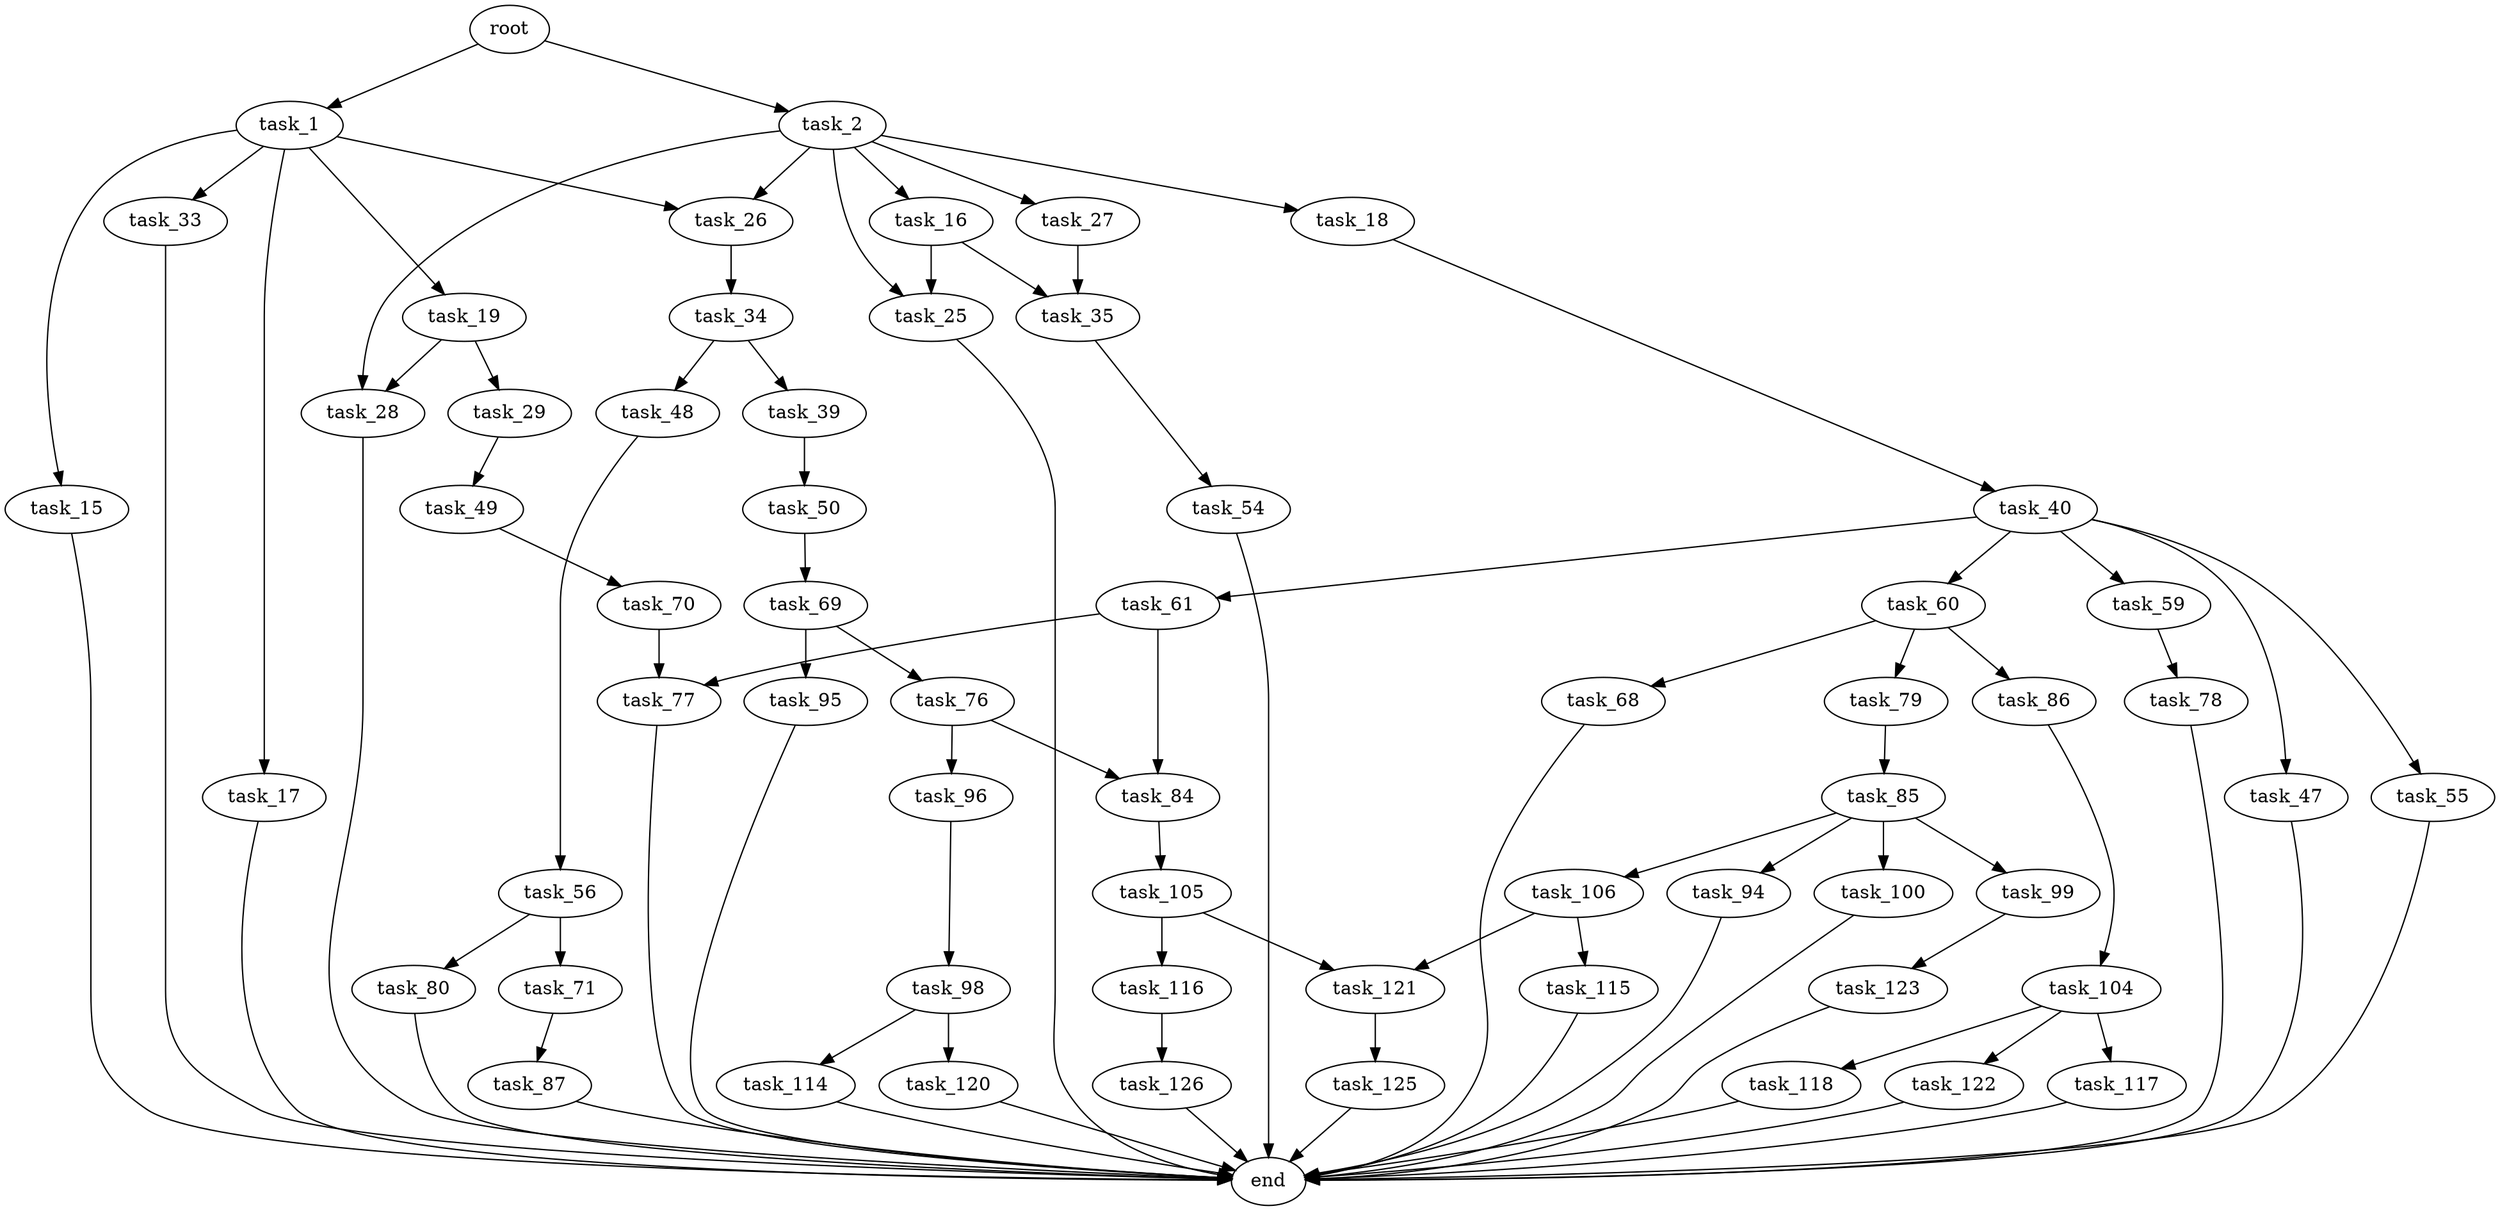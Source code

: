 digraph G {
  root [size="0.000000"];
  task_1 [size="368293445632.000000"];
  task_2 [size="28991029248.000000"];
  task_15 [size="7294617534.000000"];
  task_16 [size="231928233984.000000"];
  task_17 [size="8589934592.000000"];
  task_18 [size="68719476736.000000"];
  task_19 [size="8589934592.000000"];
  task_25 [size="8589934592.000000"];
  task_26 [size="1285519324089.000000"];
  task_27 [size="134217728000.000000"];
  task_28 [size="782757789696.000000"];
  task_29 [size="560588490.000000"];
  task_33 [size="103978712019.000000"];
  task_34 [size="28991029248.000000"];
  task_35 [size="782757789696.000000"];
  task_39 [size="231928233984.000000"];
  task_40 [size="135871348028.000000"];
  task_47 [size="27340291354.000000"];
  task_48 [size="20477306727.000000"];
  task_49 [size="134217728000.000000"];
  task_50 [size="404106110895.000000"];
  task_54 [size="22459538952.000000"];
  task_55 [size="42487626304.000000"];
  task_56 [size="20078410228.000000"];
  task_59 [size="8589934592.000000"];
  task_60 [size="462680333743.000000"];
  task_61 [size="5571513799.000000"];
  task_68 [size="10419957254.000000"];
  task_69 [size="29056751828.000000"];
  task_70 [size="134217728000.000000"];
  task_71 [size="368293445632.000000"];
  task_76 [size="867753822.000000"];
  task_77 [size="12310240107.000000"];
  task_78 [size="143786601965.000000"];
  task_79 [size="549755813888.000000"];
  task_80 [size="34381618917.000000"];
  task_84 [size="4823177751.000000"];
  task_85 [size="782757789696.000000"];
  task_86 [size="549755813888.000000"];
  task_87 [size="8589934592.000000"];
  task_94 [size="134217728000.000000"];
  task_95 [size="549755813888.000000"];
  task_96 [size="134217728000.000000"];
  task_98 [size="28991029248.000000"];
  task_99 [size="4436776981.000000"];
  task_100 [size="18296499327.000000"];
  task_104 [size="502159598.000000"];
  task_105 [size="1294695652.000000"];
  task_106 [size="3462439984.000000"];
  task_114 [size="43187509456.000000"];
  task_115 [size="73830883905.000000"];
  task_116 [size="1924934397.000000"];
  task_117 [size="4556974070.000000"];
  task_118 [size="22932889938.000000"];
  task_120 [size="17584714095.000000"];
  task_121 [size="160766729842.000000"];
  task_122 [size="231928233984.000000"];
  task_123 [size="40874548753.000000"];
  task_125 [size="8589934592.000000"];
  task_126 [size="10929189294.000000"];
  end [size="0.000000"];

  root -> task_1 [size="1.000000"];
  root -> task_2 [size="1.000000"];
  task_1 -> task_15 [size="411041792.000000"];
  task_1 -> task_17 [size="411041792.000000"];
  task_1 -> task_19 [size="411041792.000000"];
  task_1 -> task_26 [size="411041792.000000"];
  task_1 -> task_33 [size="411041792.000000"];
  task_2 -> task_16 [size="75497472.000000"];
  task_2 -> task_18 [size="75497472.000000"];
  task_2 -> task_25 [size="75497472.000000"];
  task_2 -> task_26 [size="75497472.000000"];
  task_2 -> task_27 [size="75497472.000000"];
  task_2 -> task_28 [size="75497472.000000"];
  task_15 -> end [size="1.000000"];
  task_16 -> task_25 [size="301989888.000000"];
  task_16 -> task_35 [size="301989888.000000"];
  task_17 -> end [size="1.000000"];
  task_18 -> task_40 [size="134217728.000000"];
  task_19 -> task_28 [size="33554432.000000"];
  task_19 -> task_29 [size="33554432.000000"];
  task_25 -> end [size="1.000000"];
  task_26 -> task_34 [size="838860800.000000"];
  task_27 -> task_35 [size="209715200.000000"];
  task_28 -> end [size="1.000000"];
  task_29 -> task_49 [size="33554432.000000"];
  task_33 -> end [size="1.000000"];
  task_34 -> task_39 [size="75497472.000000"];
  task_34 -> task_48 [size="75497472.000000"];
  task_35 -> task_54 [size="679477248.000000"];
  task_39 -> task_50 [size="301989888.000000"];
  task_40 -> task_47 [size="209715200.000000"];
  task_40 -> task_55 [size="209715200.000000"];
  task_40 -> task_59 [size="209715200.000000"];
  task_40 -> task_60 [size="209715200.000000"];
  task_40 -> task_61 [size="209715200.000000"];
  task_47 -> end [size="1.000000"];
  task_48 -> task_56 [size="33554432.000000"];
  task_49 -> task_70 [size="209715200.000000"];
  task_50 -> task_69 [size="411041792.000000"];
  task_54 -> end [size="1.000000"];
  task_55 -> end [size="1.000000"];
  task_56 -> task_71 [size="536870912.000000"];
  task_56 -> task_80 [size="536870912.000000"];
  task_59 -> task_78 [size="33554432.000000"];
  task_60 -> task_68 [size="301989888.000000"];
  task_60 -> task_79 [size="301989888.000000"];
  task_60 -> task_86 [size="301989888.000000"];
  task_61 -> task_77 [size="536870912.000000"];
  task_61 -> task_84 [size="536870912.000000"];
  task_68 -> end [size="1.000000"];
  task_69 -> task_76 [size="33554432.000000"];
  task_69 -> task_95 [size="33554432.000000"];
  task_70 -> task_77 [size="209715200.000000"];
  task_71 -> task_87 [size="411041792.000000"];
  task_76 -> task_84 [size="33554432.000000"];
  task_76 -> task_96 [size="33554432.000000"];
  task_77 -> end [size="1.000000"];
  task_78 -> end [size="1.000000"];
  task_79 -> task_85 [size="536870912.000000"];
  task_80 -> end [size="1.000000"];
  task_84 -> task_105 [size="75497472.000000"];
  task_85 -> task_94 [size="679477248.000000"];
  task_85 -> task_99 [size="679477248.000000"];
  task_85 -> task_100 [size="679477248.000000"];
  task_85 -> task_106 [size="679477248.000000"];
  task_86 -> task_104 [size="536870912.000000"];
  task_87 -> end [size="1.000000"];
  task_94 -> end [size="1.000000"];
  task_95 -> end [size="1.000000"];
  task_96 -> task_98 [size="209715200.000000"];
  task_98 -> task_114 [size="75497472.000000"];
  task_98 -> task_120 [size="75497472.000000"];
  task_99 -> task_123 [size="75497472.000000"];
  task_100 -> end [size="1.000000"];
  task_104 -> task_117 [size="33554432.000000"];
  task_104 -> task_118 [size="33554432.000000"];
  task_104 -> task_122 [size="33554432.000000"];
  task_105 -> task_116 [size="33554432.000000"];
  task_105 -> task_121 [size="33554432.000000"];
  task_106 -> task_115 [size="75497472.000000"];
  task_106 -> task_121 [size="75497472.000000"];
  task_114 -> end [size="1.000000"];
  task_115 -> end [size="1.000000"];
  task_116 -> task_126 [size="75497472.000000"];
  task_117 -> end [size="1.000000"];
  task_118 -> end [size="1.000000"];
  task_120 -> end [size="1.000000"];
  task_121 -> task_125 [size="301989888.000000"];
  task_122 -> end [size="1.000000"];
  task_123 -> end [size="1.000000"];
  task_125 -> end [size="1.000000"];
  task_126 -> end [size="1.000000"];
}
